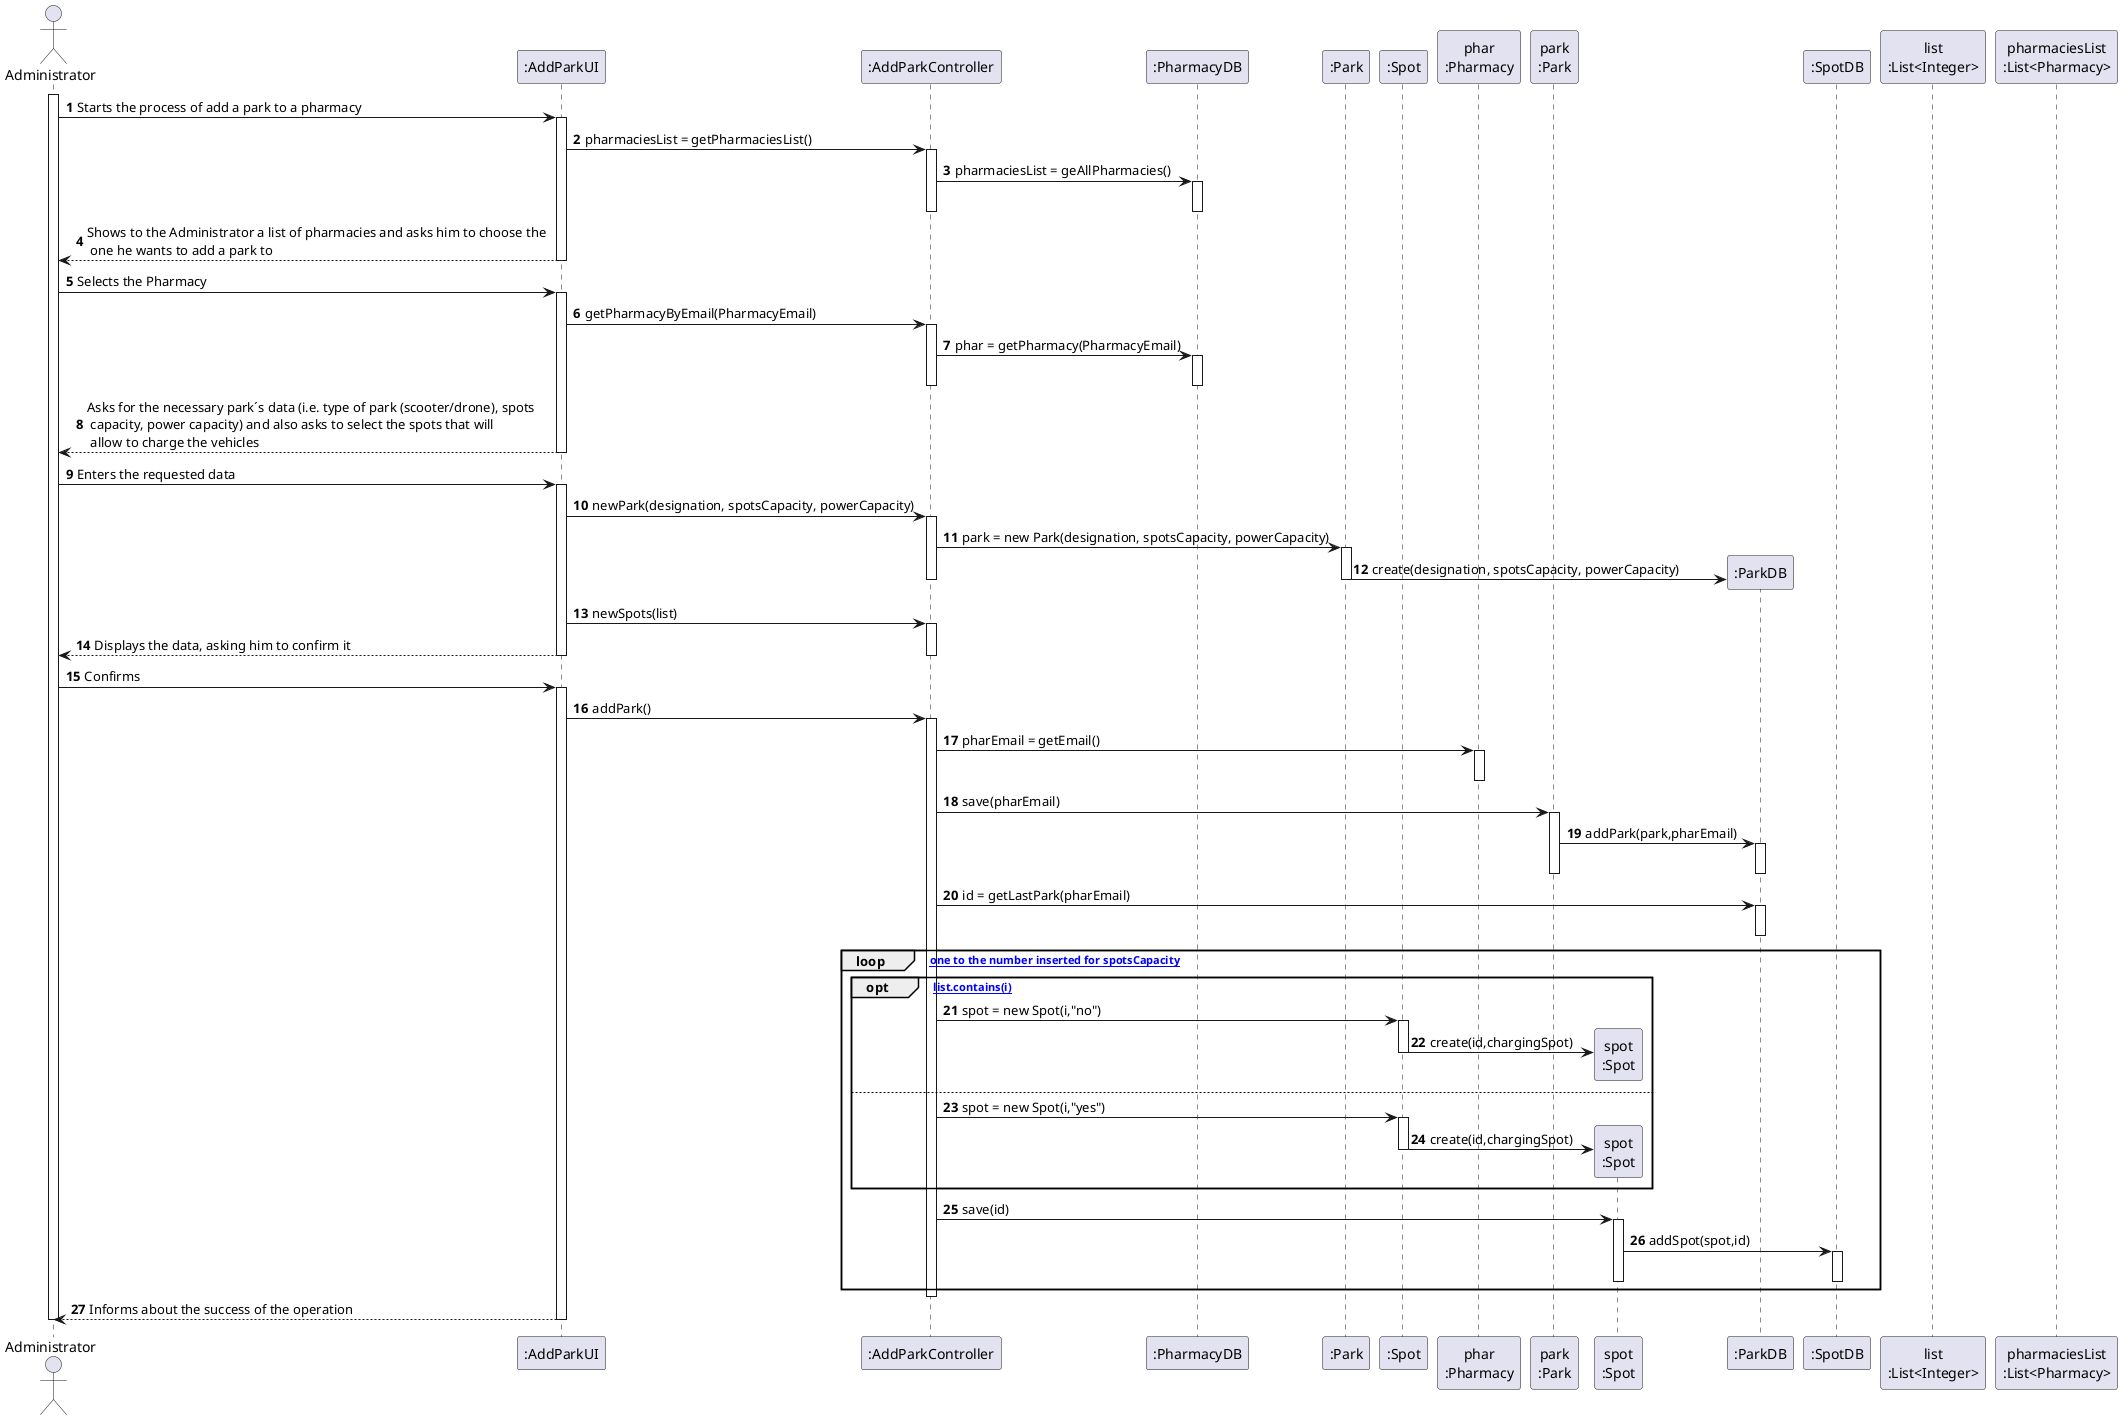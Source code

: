 @startuml
autonumber
'hide footbox
actor "Administrator" as ADM

participant ":AddParkUI" as UI
participant ":AddParkController" as CTRL
participant ":PharmacyDB" as PHARDB
participant ":Park" as SCOOTER
participant ":Spot" as SPOT
participant "phar\n:Pharmacy" as PHAR
participant "park\n:Park" as OSCOOTER
participant "spot\n:Spot" as OSSPOT
participant ":ParkDB" as SCOOTERDB
participant ":SpotDB" as SPOTDB
participant "list\n:List<Integer>" as LISTT
participant "pharmaciesList\n:List<Pharmacy>" as LPHAR

activate ADM
ADM -> UI : Starts the process of add a park to a pharmacy
activate UI

UI -> CTRL : pharmaciesList = getPharmaciesList()
activate CTRL

CTRL -> PHARDB: pharmaciesList = geAllPharmacies()
activate PHARDB
deactivate PHARDB

deactivate CTRL

UI --> ADM : Shows to the Administrator a list of pharmacies and asks him to choose the \n one he wants to add a park to
deactivate UI

ADM -> UI : Selects the Pharmacy
activate UI

UI -> CTRL : getPharmacyByEmail(PharmacyEmail)
activate CTRL

CTRL -> PHARDB: phar = getPharmacy(PharmacyEmail)
activate PHARDB
deactivate PHARDB

deactivate CTRL

UI --> ADM : Asks for the necessary park´s data (i.e. type of park (scooter/drone), spots \n capacity, power capacity) and also asks to select the spots that will \n allow to charge the vehicles
deactivate UI

ADM -> UI : Enters the requested data
activate UI

UI -> CTRL : newPark(designation, spotsCapacity, powerCapacity)
activate CTRL

CTRL -> SCOOTER : park = new Park(designation, spotsCapacity, powerCapacity)
activate SCOOTER

SCOOTER -> SCOOTERDB** : create(designation, spotsCapacity, powerCapacity)
deactivate SCOOTER
deactivate CTRL

UI -> CTRL : newSpots(list)
activate CTRL

UI --> ADM :  Displays the data, asking him to confirm it
deactivate CTRL
deactivate UI

ADM -> UI : Confirms
activate UI
UI -> CTRL : addPark()
activate CTRL

CTRL -> PHAR : pharEmail = getEmail()
activate PHAR
deactivate PHAR

CTRL -> OSCOOTER : save(pharEmail)
activate OSCOOTER

OSCOOTER -> SCOOTERDB : addPark(park,pharEmail)
activate SCOOTERDB
deactivate SCOOTERDB
deactivate OSCOOTER

CTRL -> SCOOTERDB : id = getLastPark(pharEmail)
activate SCOOTERDB
deactivate SCOOTERDB

loop [from one to the number inserted for spotsCapacity]

OPT [ list.contains(i) ]

CTRL -> SPOT : spot = new Spot(i,"no")
activate SPOT
SPOT -> OSSPOT** : create(id,chargingSpot)
deactivate SPOT

else

CTRL -> SPOT : spot = new Spot(i,"yes")
activate SPOT
SPOT -> OSSPOT** : create(id,chargingSpot)
deactivate SPOT

end OPT

CTRL -> OSSPOT : save(id)
activate OSSPOT
OSSPOT -> SPOTDB : addSpot(spot,id)
activate SPOTDB
deactivate SPOTDB
deactivate OSSPOT

end loop

deactivate CTRL

UI --> ADM : Informs about the success of the operation
deactivate UI

deactivate ADM

@enduml
